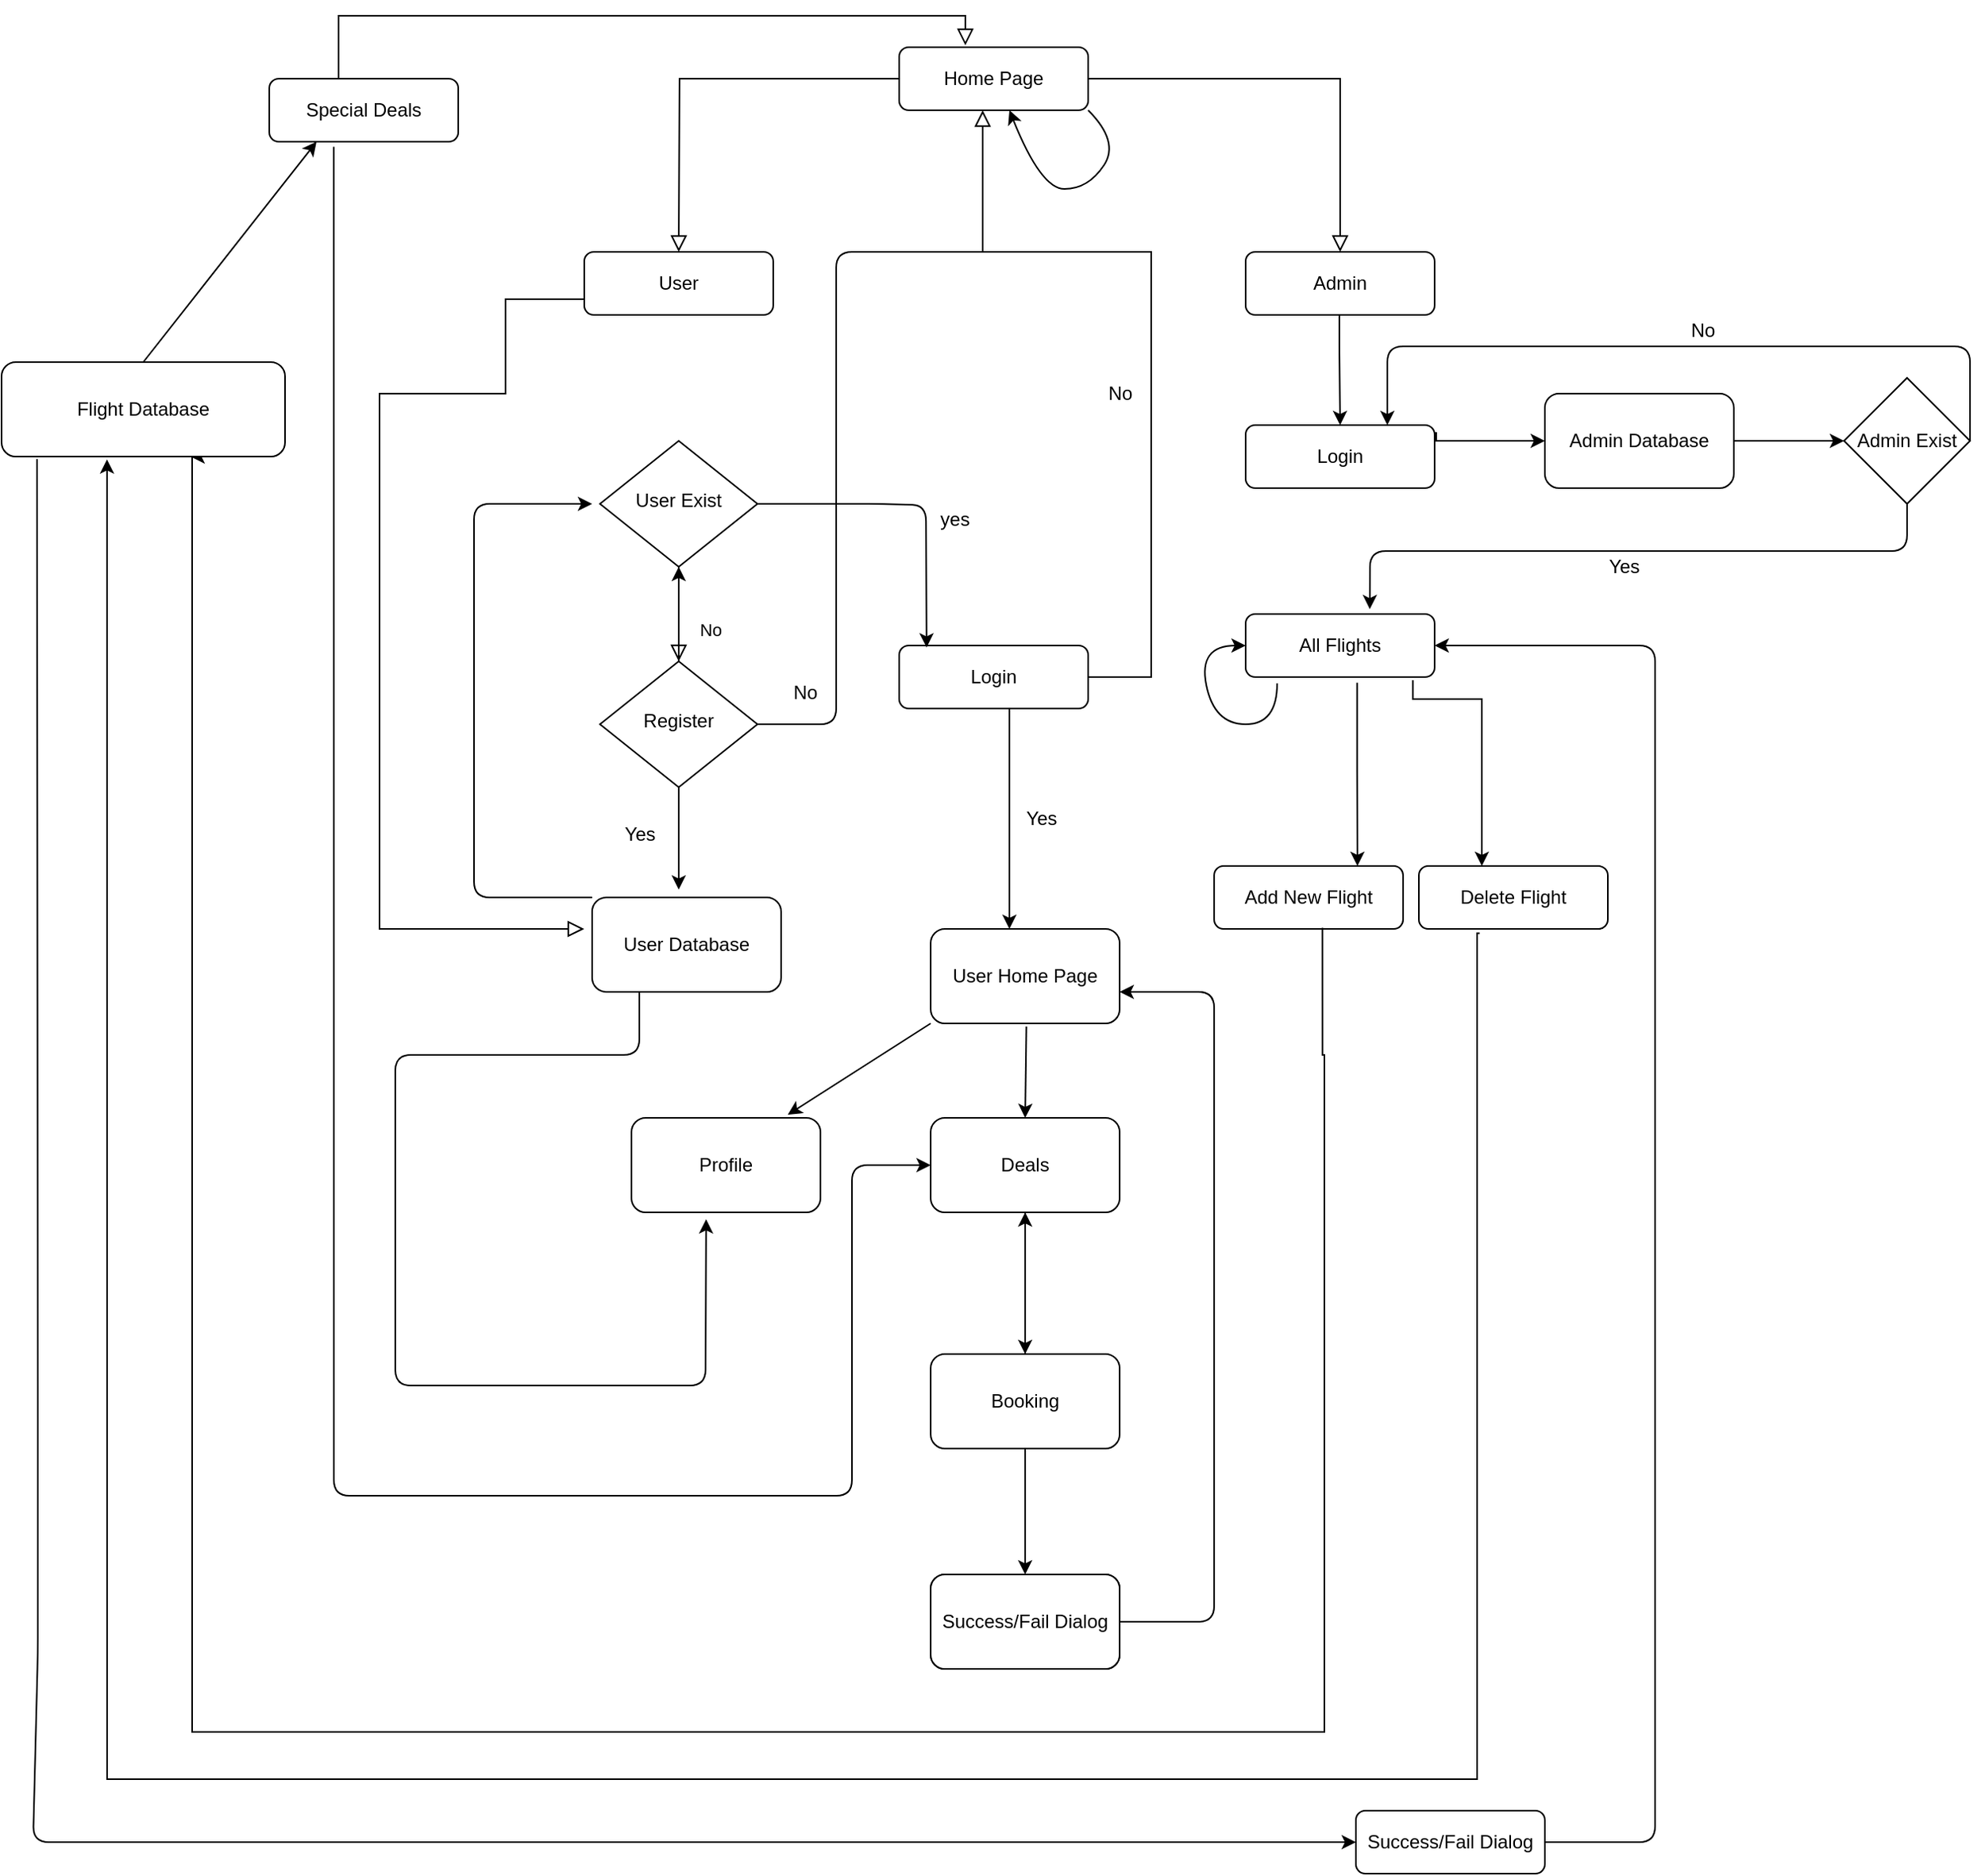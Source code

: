 <mxfile version="14.1.8" type="device"><diagram id="C5RBs43oDa-KdzZeNtuy" name="Page-1"><mxGraphModel dx="2903" dy="1294" grid="1" gridSize="10" guides="1" tooltips="1" connect="1" arrows="1" fold="1" page="1" pageScale="1" pageWidth="827" pageHeight="1169" math="0" shadow="0"><root><mxCell id="WIyWlLk6GJQsqaUBKTNV-0"/><mxCell id="WIyWlLk6GJQsqaUBKTNV-1" parent="WIyWlLk6GJQsqaUBKTNV-0"/><mxCell id="WIyWlLk6GJQsqaUBKTNV-2" value="" style="rounded=0;html=1;jettySize=auto;orthogonalLoop=1;fontSize=11;endArrow=block;endFill=0;endSize=8;strokeWidth=1;shadow=0;labelBackgroundColor=none;edgeStyle=orthogonalEdgeStyle;" parent="WIyWlLk6GJQsqaUBKTNV-1" source="WIyWlLk6GJQsqaUBKTNV-3" edge="1"><mxGeometry relative="1" as="geometry"><mxPoint x="220" y="170" as="targetPoint"/></mxGeometry></mxCell><mxCell id="WIyWlLk6GJQsqaUBKTNV-3" value="Home Page" style="rounded=1;whiteSpace=wrap;html=1;fontSize=12;glass=0;strokeWidth=1;shadow=0;" parent="WIyWlLk6GJQsqaUBKTNV-1" vertex="1"><mxGeometry x="360" y="40" width="120" height="40" as="geometry"/></mxCell><mxCell id="WIyWlLk6GJQsqaUBKTNV-7" value="User" style="rounded=1;whiteSpace=wrap;html=1;fontSize=12;glass=0;strokeWidth=1;shadow=0;" parent="WIyWlLk6GJQsqaUBKTNV-1" vertex="1"><mxGeometry x="160" y="170" width="120" height="40" as="geometry"/></mxCell><mxCell id="WIyWlLk6GJQsqaUBKTNV-8" value="No" style="rounded=0;html=1;jettySize=auto;orthogonalLoop=1;fontSize=11;endArrow=block;endFill=0;endSize=8;strokeWidth=1;shadow=0;labelBackgroundColor=none;edgeStyle=orthogonalEdgeStyle;" parent="WIyWlLk6GJQsqaUBKTNV-1" source="WIyWlLk6GJQsqaUBKTNV-10" edge="1"><mxGeometry x="0.333" y="20" relative="1" as="geometry"><mxPoint as="offset"/><mxPoint x="220" y="430" as="targetPoint"/></mxGeometry></mxCell><mxCell id="WIyWlLk6GJQsqaUBKTNV-10" value="User Exist" style="rhombus;whiteSpace=wrap;html=1;shadow=0;fontFamily=Helvetica;fontSize=12;align=center;strokeWidth=1;spacing=6;spacingTop=-4;" parent="WIyWlLk6GJQsqaUBKTNV-1" vertex="1"><mxGeometry x="170" y="290" width="100" height="80" as="geometry"/></mxCell><mxCell id="WIyWlLk6GJQsqaUBKTNV-12" value="Special Deals" style="rounded=1;whiteSpace=wrap;html=1;fontSize=12;glass=0;strokeWidth=1;shadow=0;" parent="WIyWlLk6GJQsqaUBKTNV-1" vertex="1"><mxGeometry x="-40" y="60" width="120" height="40" as="geometry"/></mxCell><mxCell id="thnMcAjqXUTYKUSBLARk-0" value="" style="rounded=0;html=1;jettySize=auto;orthogonalLoop=1;fontSize=11;endArrow=block;endFill=0;endSize=8;strokeWidth=1;shadow=0;labelBackgroundColor=none;edgeStyle=orthogonalEdgeStyle;exitX=1;exitY=0.5;exitDx=0;exitDy=0;" parent="WIyWlLk6GJQsqaUBKTNV-1" source="WIyWlLk6GJQsqaUBKTNV-3" edge="1"><mxGeometry relative="1" as="geometry"><mxPoint x="680" y="60" as="sourcePoint"/><mxPoint x="640" y="170" as="targetPoint"/><Array as="points"><mxPoint x="640" y="60"/><mxPoint x="640" y="170"/></Array></mxGeometry></mxCell><mxCell id="thnMcAjqXUTYKUSBLARk-1" value="Admin" style="rounded=1;whiteSpace=wrap;html=1;fontSize=12;glass=0;strokeWidth=1;shadow=0;" parent="WIyWlLk6GJQsqaUBKTNV-1" vertex="1"><mxGeometry x="580" y="170" width="120" height="40" as="geometry"/></mxCell><mxCell id="thnMcAjqXUTYKUSBLARk-2" value="" style="rounded=0;html=1;jettySize=auto;orthogonalLoop=1;fontSize=11;endArrow=block;endFill=0;endSize=8;strokeWidth=1;shadow=0;labelBackgroundColor=none;edgeStyle=orthogonalEdgeStyle;entryX=0.35;entryY=-0.03;entryDx=0;entryDy=0;entryPerimeter=0;" parent="WIyWlLk6GJQsqaUBKTNV-1" target="WIyWlLk6GJQsqaUBKTNV-3" edge="1"><mxGeometry relative="1" as="geometry"><mxPoint x="4" y="60" as="sourcePoint"/><mxPoint x="90" y="40" as="targetPoint"/><Array as="points"><mxPoint x="4" y="20"/><mxPoint x="402" y="20"/></Array></mxGeometry></mxCell><mxCell id="thnMcAjqXUTYKUSBLARk-5" value="" style="rounded=0;html=1;jettySize=auto;orthogonalLoop=1;fontSize=11;endArrow=block;endFill=0;endSize=8;strokeWidth=1;shadow=0;labelBackgroundColor=none;edgeStyle=orthogonalEdgeStyle;exitX=0;exitY=0.75;exitDx=0;exitDy=0;" parent="WIyWlLk6GJQsqaUBKTNV-1" source="WIyWlLk6GJQsqaUBKTNV-7" edge="1"><mxGeometry relative="1" as="geometry"><mxPoint x="110" y="310" as="sourcePoint"/><mxPoint x="160" y="600" as="targetPoint"/><Array as="points"><mxPoint x="110" y="200"/><mxPoint x="110" y="260"/><mxPoint x="30" y="260"/><mxPoint x="30" y="600"/></Array></mxGeometry></mxCell><mxCell id="thnMcAjqXUTYKUSBLARk-6" value="Login" style="rounded=1;whiteSpace=wrap;html=1;fontSize=12;glass=0;strokeWidth=1;shadow=0;" parent="WIyWlLk6GJQsqaUBKTNV-1" vertex="1"><mxGeometry x="360" y="420" width="120" height="40" as="geometry"/></mxCell><mxCell id="thnMcAjqXUTYKUSBLARk-7" value="" style="rounded=0;html=1;jettySize=auto;orthogonalLoop=1;fontSize=11;endArrow=block;endFill=0;endSize=8;strokeWidth=1;shadow=0;labelBackgroundColor=none;edgeStyle=orthogonalEdgeStyle;" parent="WIyWlLk6GJQsqaUBKTNV-1" edge="1"><mxGeometry relative="1" as="geometry"><mxPoint x="480" y="440" as="sourcePoint"/><mxPoint x="413" y="80" as="targetPoint"/><Array as="points"><mxPoint x="520" y="440"/><mxPoint x="520" y="170"/><mxPoint x="413" y="170"/></Array></mxGeometry></mxCell><mxCell id="thnMcAjqXUTYKUSBLARk-8" value="" style="endArrow=none;html=1;exitX=1;exitY=0.5;exitDx=0;exitDy=0;" parent="WIyWlLk6GJQsqaUBKTNV-1" source="thnMcAjqXUTYKUSBLARk-9" edge="1"><mxGeometry width="50" height="50" relative="1" as="geometry"><mxPoint x="280" y="440" as="sourcePoint"/><mxPoint x="420" y="170" as="targetPoint"/><Array as="points"><mxPoint x="320" y="470"/><mxPoint x="320" y="170"/></Array></mxGeometry></mxCell><mxCell id="thnMcAjqXUTYKUSBLARk-10" value="" style="edgeStyle=orthogonalEdgeStyle;rounded=0;orthogonalLoop=1;jettySize=auto;html=1;" parent="WIyWlLk6GJQsqaUBKTNV-1" source="thnMcAjqXUTYKUSBLARk-9" target="WIyWlLk6GJQsqaUBKTNV-10" edge="1"><mxGeometry relative="1" as="geometry"/></mxCell><mxCell id="thnMcAjqXUTYKUSBLARk-9" value="Register" style="rhombus;whiteSpace=wrap;html=1;shadow=0;fontFamily=Helvetica;fontSize=12;align=center;strokeWidth=1;spacing=6;spacingTop=-4;" parent="WIyWlLk6GJQsqaUBKTNV-1" vertex="1"><mxGeometry x="170" y="430" width="100" height="80" as="geometry"/></mxCell><mxCell id="thnMcAjqXUTYKUSBLARk-11" value="" style="edgeStyle=orthogonalEdgeStyle;rounded=0;orthogonalLoop=1;jettySize=auto;html=1;exitX=0.5;exitY=1;exitDx=0;exitDy=0;" parent="WIyWlLk6GJQsqaUBKTNV-1" source="thnMcAjqXUTYKUSBLARk-9" edge="1"><mxGeometry relative="1" as="geometry"><mxPoint x="210" y="640" as="sourcePoint"/><mxPoint x="220" y="575" as="targetPoint"/></mxGeometry></mxCell><mxCell id="thnMcAjqXUTYKUSBLARk-12" value="" style="edgeStyle=orthogonalEdgeStyle;rounded=0;orthogonalLoop=1;jettySize=auto;html=1;exitX=0.5;exitY=1;exitDx=0;exitDy=0;" parent="WIyWlLk6GJQsqaUBKTNV-1" edge="1"><mxGeometry relative="1" as="geometry"><mxPoint x="430" y="460" as="sourcePoint"/><mxPoint x="430" y="600" as="targetPoint"/></mxGeometry></mxCell><mxCell id="thnMcAjqXUTYKUSBLARk-14" value="User Home Page" style="rounded=1;whiteSpace=wrap;html=1;" parent="WIyWlLk6GJQsqaUBKTNV-1" vertex="1"><mxGeometry x="380" y="600" width="120" height="60" as="geometry"/></mxCell><mxCell id="thnMcAjqXUTYKUSBLARk-23" value="" style="edgeStyle=orthogonalEdgeStyle;rounded=0;orthogonalLoop=1;jettySize=auto;html=1;" parent="WIyWlLk6GJQsqaUBKTNV-1" source="thnMcAjqXUTYKUSBLARk-15" target="thnMcAjqXUTYKUSBLARk-19" edge="1"><mxGeometry relative="1" as="geometry"/></mxCell><mxCell id="thnMcAjqXUTYKUSBLARk-15" value="Deals" style="rounded=1;whiteSpace=wrap;html=1;" parent="WIyWlLk6GJQsqaUBKTNV-1" vertex="1"><mxGeometry x="380" y="720" width="120" height="60" as="geometry"/></mxCell><mxCell id="thnMcAjqXUTYKUSBLARk-16" value="Success/Fail Dialog" style="rounded=1;whiteSpace=wrap;html=1;" parent="WIyWlLk6GJQsqaUBKTNV-1" vertex="1"><mxGeometry x="380" y="1010" width="120" height="60" as="geometry"/></mxCell><mxCell id="thnMcAjqXUTYKUSBLARk-17" value="Profile" style="rounded=1;whiteSpace=wrap;html=1;" parent="WIyWlLk6GJQsqaUBKTNV-1" vertex="1"><mxGeometry x="190" y="720" width="120" height="60" as="geometry"/></mxCell><mxCell id="thnMcAjqXUTYKUSBLARk-18" value="" style="endArrow=classic;html=1;exitX=1;exitY=0.5;exitDx=0;exitDy=0;" parent="WIyWlLk6GJQsqaUBKTNV-1" source="thnMcAjqXUTYKUSBLARk-16" edge="1"><mxGeometry width="50" height="50" relative="1" as="geometry"><mxPoint x="500" y="900" as="sourcePoint"/><mxPoint x="500" y="640" as="targetPoint"/><Array as="points"><mxPoint x="560" y="1040"/><mxPoint x="560" y="640"/></Array></mxGeometry></mxCell><mxCell id="thnMcAjqXUTYKUSBLARk-24" value="" style="edgeStyle=orthogonalEdgeStyle;rounded=0;orthogonalLoop=1;jettySize=auto;html=1;" parent="WIyWlLk6GJQsqaUBKTNV-1" source="thnMcAjqXUTYKUSBLARk-19" target="thnMcAjqXUTYKUSBLARk-15" edge="1"><mxGeometry relative="1" as="geometry"/></mxCell><mxCell id="thnMcAjqXUTYKUSBLARk-26" value="" style="edgeStyle=orthogonalEdgeStyle;rounded=0;orthogonalLoop=1;jettySize=auto;html=1;" parent="WIyWlLk6GJQsqaUBKTNV-1" source="thnMcAjqXUTYKUSBLARk-19" target="thnMcAjqXUTYKUSBLARk-25" edge="1"><mxGeometry relative="1" as="geometry"/></mxCell><mxCell id="thnMcAjqXUTYKUSBLARk-19" value="Booking" style="rounded=1;whiteSpace=wrap;html=1;" parent="WIyWlLk6GJQsqaUBKTNV-1" vertex="1"><mxGeometry x="380" y="870" width="120" height="60" as="geometry"/></mxCell><mxCell id="thnMcAjqXUTYKUSBLARk-21" value="" style="endArrow=classic;html=1;exitX=0;exitY=1;exitDx=0;exitDy=0;entryX=0.827;entryY=-0.033;entryDx=0;entryDy=0;entryPerimeter=0;" parent="WIyWlLk6GJQsqaUBKTNV-1" source="thnMcAjqXUTYKUSBLARk-14" target="thnMcAjqXUTYKUSBLARk-17" edge="1"><mxGeometry width="50" height="50" relative="1" as="geometry"><mxPoint x="200" y="770" as="sourcePoint"/><mxPoint x="250" y="720" as="targetPoint"/></mxGeometry></mxCell><mxCell id="thnMcAjqXUTYKUSBLARk-22" value="" style="endArrow=classic;html=1;exitX=0;exitY=1;exitDx=0;exitDy=0;entryX=0.5;entryY=0;entryDx=0;entryDy=0;" parent="WIyWlLk6GJQsqaUBKTNV-1" target="thnMcAjqXUTYKUSBLARk-15" edge="1"><mxGeometry width="50" height="50" relative="1" as="geometry"><mxPoint x="440.76" y="661.98" as="sourcePoint"/><mxPoint x="350" y="720" as="targetPoint"/></mxGeometry></mxCell><mxCell id="thnMcAjqXUTYKUSBLARk-25" value="Success/Fail Dialog" style="rounded=1;whiteSpace=wrap;html=1;" parent="WIyWlLk6GJQsqaUBKTNV-1" vertex="1"><mxGeometry x="380" y="1010" width="120" height="60" as="geometry"/></mxCell><mxCell id="thnMcAjqXUTYKUSBLARk-28" value="" style="edgeStyle=orthogonalEdgeStyle;rounded=0;orthogonalLoop=1;jettySize=auto;html=1;exitX=0.5;exitY=1;exitDx=0;exitDy=0;" parent="WIyWlLk6GJQsqaUBKTNV-1" edge="1"><mxGeometry relative="1" as="geometry"><mxPoint x="639.5" y="210" as="sourcePoint"/><mxPoint x="640" y="280" as="targetPoint"/><Array as="points"><mxPoint x="640" y="230"/><mxPoint x="640" y="230"/></Array></mxGeometry></mxCell><mxCell id="thnMcAjqXUTYKUSBLARk-29" value="Login" style="rounded=1;whiteSpace=wrap;html=1;fontSize=12;glass=0;strokeWidth=1;shadow=0;" parent="WIyWlLk6GJQsqaUBKTNV-1" vertex="1"><mxGeometry x="580" y="280" width="120" height="40" as="geometry"/></mxCell><mxCell id="thnMcAjqXUTYKUSBLARk-31" value="All Flights" style="rounded=1;whiteSpace=wrap;html=1;fontSize=12;glass=0;strokeWidth=1;shadow=0;" parent="WIyWlLk6GJQsqaUBKTNV-1" vertex="1"><mxGeometry x="580" y="400" width="120" height="40" as="geometry"/></mxCell><mxCell id="thnMcAjqXUTYKUSBLARk-33" value="" style="curved=1;endArrow=classic;html=1;" parent="WIyWlLk6GJQsqaUBKTNV-1" edge="1"><mxGeometry width="50" height="50" relative="1" as="geometry"><mxPoint x="600" y="444" as="sourcePoint"/><mxPoint x="580" y="420" as="targetPoint"/><Array as="points"><mxPoint x="600" y="470"/><mxPoint x="560" y="470"/><mxPoint x="550" y="420"/></Array></mxGeometry></mxCell><mxCell id="thnMcAjqXUTYKUSBLARk-34" value="" style="edgeStyle=orthogonalEdgeStyle;rounded=0;orthogonalLoop=1;jettySize=auto;html=1;exitX=0.59;exitY=1.09;exitDx=0;exitDy=0;exitPerimeter=0;" parent="WIyWlLk6GJQsqaUBKTNV-1" source="thnMcAjqXUTYKUSBLARk-31" edge="1"><mxGeometry relative="1" as="geometry"><mxPoint x="639.5" y="710" as="sourcePoint"/><mxPoint x="651" y="560" as="targetPoint"/><Array as="points"><mxPoint x="651" y="500"/><mxPoint x="651" y="500"/></Array></mxGeometry></mxCell><mxCell id="thnMcAjqXUTYKUSBLARk-35" value="Add New Flight" style="rounded=1;whiteSpace=wrap;html=1;fontSize=12;glass=0;strokeWidth=1;shadow=0;" parent="WIyWlLk6GJQsqaUBKTNV-1" vertex="1"><mxGeometry x="560" y="560" width="120" height="40" as="geometry"/></mxCell><mxCell id="thnMcAjqXUTYKUSBLARk-38" value="" style="endArrow=classic;html=1;entryX=1;entryY=0.5;entryDx=0;entryDy=0;exitX=1;exitY=0.5;exitDx=0;exitDy=0;" parent="WIyWlLk6GJQsqaUBKTNV-1" target="thnMcAjqXUTYKUSBLARk-31" edge="1" source="thnMcAjqXUTYKUSBLARk-39"><mxGeometry width="50" height="50" relative="1" as="geometry"><mxPoint x="760" y="1110" as="sourcePoint"/><mxPoint x="770" y="535" as="targetPoint"/><Array as="points"><mxPoint x="840" y="1180"/><mxPoint x="840" y="1010"/><mxPoint x="840" y="900"/><mxPoint x="840" y="830"/><mxPoint x="840" y="720"/><mxPoint x="840" y="420"/></Array></mxGeometry></mxCell><mxCell id="thnMcAjqXUTYKUSBLARk-39" value="Success/Fail Dialog" style="rounded=1;whiteSpace=wrap;html=1;fontSize=12;glass=0;strokeWidth=1;shadow=0;" parent="WIyWlLk6GJQsqaUBKTNV-1" vertex="1"><mxGeometry x="650" y="1160" width="120" height="40" as="geometry"/></mxCell><mxCell id="thnMcAjqXUTYKUSBLARk-40" value="" style="edgeStyle=orthogonalEdgeStyle;rounded=0;orthogonalLoop=1;jettySize=auto;html=1;exitX=0.573;exitY=0.981;exitDx=0;exitDy=0;exitPerimeter=0;" parent="WIyWlLk6GJQsqaUBKTNV-1" edge="1" source="thnMcAjqXUTYKUSBLARk-35"><mxGeometry relative="1" as="geometry"><mxPoint x="630" y="620" as="sourcePoint"/><mxPoint x="-90" y="300" as="targetPoint"/><Array as="points"><mxPoint x="629" y="680"/><mxPoint x="630" y="680"/><mxPoint x="630" y="1110"/><mxPoint x="-89" y="1110"/><mxPoint x="-89" y="300"/></Array></mxGeometry></mxCell><mxCell id="thnMcAjqXUTYKUSBLARk-42" value="" style="curved=1;endArrow=classic;html=1;exitX=1;exitY=1;exitDx=0;exitDy=0;" parent="WIyWlLk6GJQsqaUBKTNV-1" source="WIyWlLk6GJQsqaUBKTNV-3" edge="1"><mxGeometry width="50" height="50" relative="1" as="geometry"><mxPoint x="480" y="104" as="sourcePoint"/><mxPoint x="430" y="80" as="targetPoint"/><Array as="points"><mxPoint x="500" y="100"/><mxPoint x="480" y="130"/><mxPoint x="450" y="130"/><mxPoint x="430" y="80"/></Array></mxGeometry></mxCell><mxCell id="hZ_1BLO1chw6V2oF9BUE-0" value="yes" style="text;html=1;align=center;verticalAlign=middle;resizable=0;points=[];autosize=1;" vertex="1" parent="WIyWlLk6GJQsqaUBKTNV-1"><mxGeometry x="380" y="330" width="30" height="20" as="geometry"/></mxCell><mxCell id="hZ_1BLO1chw6V2oF9BUE-1" value="No&lt;br&gt;" style="text;html=1;align=center;verticalAlign=middle;resizable=0;points=[];autosize=1;" vertex="1" parent="WIyWlLk6GJQsqaUBKTNV-1"><mxGeometry x="485" y="250" width="30" height="20" as="geometry"/></mxCell><mxCell id="hZ_1BLO1chw6V2oF9BUE-2" value="Yes&lt;br&gt;" style="text;html=1;align=center;verticalAlign=middle;resizable=0;points=[];autosize=1;" vertex="1" parent="WIyWlLk6GJQsqaUBKTNV-1"><mxGeometry x="435" y="520" width="30" height="20" as="geometry"/></mxCell><mxCell id="hZ_1BLO1chw6V2oF9BUE-3" value="Flight Database" style="rounded=1;whiteSpace=wrap;html=1;" vertex="1" parent="WIyWlLk6GJQsqaUBKTNV-1"><mxGeometry x="-210" y="240" width="180" height="60" as="geometry"/></mxCell><mxCell id="hZ_1BLO1chw6V2oF9BUE-4" value="" style="endArrow=classic;html=1;entryX=0.25;entryY=1;entryDx=0;entryDy=0;exitX=0.5;exitY=0;exitDx=0;exitDy=0;" edge="1" parent="WIyWlLk6GJQsqaUBKTNV-1" source="hZ_1BLO1chw6V2oF9BUE-3" target="WIyWlLk6GJQsqaUBKTNV-12"><mxGeometry width="50" height="50" relative="1" as="geometry"><mxPoint x="-90" y="250" as="sourcePoint"/><mxPoint x="-40" y="200" as="targetPoint"/></mxGeometry></mxCell><mxCell id="hZ_1BLO1chw6V2oF9BUE-6" value="" style="endArrow=classic;html=1;entryX=0.395;entryY=1.073;entryDx=0;entryDy=0;entryPerimeter=0;exitX=0.25;exitY=1;exitDx=0;exitDy=0;" edge="1" parent="WIyWlLk6GJQsqaUBKTNV-1" source="hZ_1BLO1chw6V2oF9BUE-13" target="thnMcAjqXUTYKUSBLARk-17"><mxGeometry width="50" height="50" relative="1" as="geometry"><mxPoint x="228.522" y="860" as="sourcePoint"/><mxPoint x="220" y="930" as="targetPoint"/><Array as="points"><mxPoint x="195" y="680"/><mxPoint x="40" y="680"/><mxPoint x="40" y="890"/><mxPoint x="237" y="890"/></Array></mxGeometry></mxCell><mxCell id="hZ_1BLO1chw6V2oF9BUE-10" value="" style="endArrow=classic;html=1;exitX=0.125;exitY=1.027;exitDx=0;exitDy=0;exitPerimeter=0;entryX=0;entryY=0.5;entryDx=0;entryDy=0;" edge="1" parent="WIyWlLk6GJQsqaUBKTNV-1" source="hZ_1BLO1chw6V2oF9BUE-3" target="thnMcAjqXUTYKUSBLARk-39"><mxGeometry width="50" height="50" relative="1" as="geometry"><mxPoint x="-100" y="360" as="sourcePoint"/><mxPoint x="-90" y="1160" as="targetPoint"/><Array as="points"><mxPoint x="-187" y="900"/><mxPoint x="-187" y="1060"/><mxPoint x="-190" y="1180"/><mxPoint x="-140" y="1180"/><mxPoint x="-90" y="1180"/></Array></mxGeometry></mxCell><mxCell id="hZ_1BLO1chw6V2oF9BUE-11" value="No" style="text;html=1;align=center;verticalAlign=middle;resizable=0;points=[];autosize=1;" vertex="1" parent="WIyWlLk6GJQsqaUBKTNV-1"><mxGeometry x="285" y="440" width="30" height="20" as="geometry"/></mxCell><mxCell id="hZ_1BLO1chw6V2oF9BUE-12" value="Yes&lt;br&gt;" style="text;html=1;align=center;verticalAlign=middle;resizable=0;points=[];autosize=1;" vertex="1" parent="WIyWlLk6GJQsqaUBKTNV-1"><mxGeometry x="180" y="530" width="30" height="20" as="geometry"/></mxCell><mxCell id="hZ_1BLO1chw6V2oF9BUE-13" value="User Database" style="rounded=1;whiteSpace=wrap;html=1;" vertex="1" parent="WIyWlLk6GJQsqaUBKTNV-1"><mxGeometry x="165" y="580" width="120" height="60" as="geometry"/></mxCell><mxCell id="hZ_1BLO1chw6V2oF9BUE-15" value="" style="endArrow=classic;html=1;entryX=0.145;entryY=0.03;entryDx=0;entryDy=0;entryPerimeter=0;exitX=1;exitY=0.5;exitDx=0;exitDy=0;" edge="1" parent="WIyWlLk6GJQsqaUBKTNV-1" source="WIyWlLk6GJQsqaUBKTNV-10" target="thnMcAjqXUTYKUSBLARk-6"><mxGeometry width="50" height="50" relative="1" as="geometry"><mxPoint x="310" y="331" as="sourcePoint"/><mxPoint x="350" y="450" as="targetPoint"/><Array as="points"><mxPoint x="350" y="330"/><mxPoint x="377" y="331"/></Array></mxGeometry></mxCell><mxCell id="hZ_1BLO1chw6V2oF9BUE-17" value="Delete Flight" style="rounded=1;whiteSpace=wrap;html=1;fontSize=12;glass=0;strokeWidth=1;shadow=0;" vertex="1" parent="WIyWlLk6GJQsqaUBKTNV-1"><mxGeometry x="690" y="560" width="120" height="40" as="geometry"/></mxCell><mxCell id="hZ_1BLO1chw6V2oF9BUE-18" value="" style="edgeStyle=orthogonalEdgeStyle;rounded=0;orthogonalLoop=1;jettySize=auto;html=1;exitX=0.885;exitY=1.05;exitDx=0;exitDy=0;exitPerimeter=0;" edge="1" parent="WIyWlLk6GJQsqaUBKTNV-1" source="thnMcAjqXUTYKUSBLARk-31"><mxGeometry relative="1" as="geometry"><mxPoint x="660.8" y="453.6" as="sourcePoint"/><mxPoint x="730" y="560" as="targetPoint"/><Array as="points"><mxPoint x="686" y="454"/><mxPoint x="730" y="454"/><mxPoint x="730" y="560"/></Array></mxGeometry></mxCell><mxCell id="hZ_1BLO1chw6V2oF9BUE-20" value="" style="edgeStyle=orthogonalEdgeStyle;rounded=0;orthogonalLoop=1;jettySize=auto;html=1;exitX=0.322;exitY=1.07;exitDx=0;exitDy=0;exitPerimeter=0;entryX=0.372;entryY=1.03;entryDx=0;entryDy=0;entryPerimeter=0;" edge="1" parent="WIyWlLk6GJQsqaUBKTNV-1" source="hZ_1BLO1chw6V2oF9BUE-17" target="hZ_1BLO1chw6V2oF9BUE-3"><mxGeometry relative="1" as="geometry"><mxPoint x="746.5" y="610" as="sourcePoint"/><mxPoint x="-140" y="330" as="targetPoint"/><Array as="points"><mxPoint x="727" y="603"/><mxPoint x="727" y="1140"/><mxPoint x="-143" y="1140"/></Array></mxGeometry></mxCell><mxCell id="hZ_1BLO1chw6V2oF9BUE-21" value="Admin Database" style="rounded=1;whiteSpace=wrap;html=1;" vertex="1" parent="WIyWlLk6GJQsqaUBKTNV-1"><mxGeometry x="770" y="260" width="120" height="60" as="geometry"/></mxCell><mxCell id="hZ_1BLO1chw6V2oF9BUE-22" value="" style="edgeStyle=orthogonalEdgeStyle;rounded=0;orthogonalLoop=1;jettySize=auto;html=1;exitX=0.5;exitY=1;exitDx=0;exitDy=0;" edge="1" parent="WIyWlLk6GJQsqaUBKTNV-1"><mxGeometry relative="1" as="geometry"><mxPoint x="700.0" y="290" as="sourcePoint"/><mxPoint x="770" y="290" as="targetPoint"/><Array as="points"><mxPoint x="700" y="285"/><mxPoint x="701" y="290"/></Array></mxGeometry></mxCell><mxCell id="hZ_1BLO1chw6V2oF9BUE-23" value="Admin Exist" style="rhombus;whiteSpace=wrap;html=1;" vertex="1" parent="WIyWlLk6GJQsqaUBKTNV-1"><mxGeometry x="960" y="250" width="80" height="80" as="geometry"/></mxCell><mxCell id="hZ_1BLO1chw6V2oF9BUE-24" value="" style="endArrow=classic;html=1;entryX=0.657;entryY=-0.078;entryDx=0;entryDy=0;entryPerimeter=0;exitX=0.5;exitY=1;exitDx=0;exitDy=0;" edge="1" parent="WIyWlLk6GJQsqaUBKTNV-1" source="hZ_1BLO1chw6V2oF9BUE-23" target="thnMcAjqXUTYKUSBLARk-31"><mxGeometry width="50" height="50" relative="1" as="geometry"><mxPoint x="910" y="360" as="sourcePoint"/><mxPoint x="660" y="370" as="targetPoint"/><Array as="points"><mxPoint x="1000" y="360"/><mxPoint x="910" y="360"/><mxPoint x="659" y="360"/></Array></mxGeometry></mxCell><mxCell id="hZ_1BLO1chw6V2oF9BUE-25" value="" style="endArrow=classic;html=1;entryX=0.75;entryY=0;entryDx=0;entryDy=0;exitX=1;exitY=0.5;exitDx=0;exitDy=0;" edge="1" parent="WIyWlLk6GJQsqaUBKTNV-1" source="hZ_1BLO1chw6V2oF9BUE-23" target="thnMcAjqXUTYKUSBLARk-29"><mxGeometry width="50" height="50" relative="1" as="geometry"><mxPoint x="950" y="290" as="sourcePoint"/><mxPoint x="680" y="220" as="targetPoint"/><Array as="points"><mxPoint x="1040" y="230"/><mxPoint x="950" y="230"/><mxPoint x="670" y="230"/></Array></mxGeometry></mxCell><mxCell id="hZ_1BLO1chw6V2oF9BUE-26" value="No" style="text;html=1;align=center;verticalAlign=middle;resizable=0;points=[];autosize=1;" vertex="1" parent="WIyWlLk6GJQsqaUBKTNV-1"><mxGeometry x="855" y="210" width="30" height="20" as="geometry"/></mxCell><mxCell id="hZ_1BLO1chw6V2oF9BUE-27" value="Yes" style="text;html=1;align=center;verticalAlign=middle;resizable=0;points=[];autosize=1;" vertex="1" parent="WIyWlLk6GJQsqaUBKTNV-1"><mxGeometry x="805" y="360" width="30" height="20" as="geometry"/></mxCell><mxCell id="hZ_1BLO1chw6V2oF9BUE-29" value="" style="endArrow=classic;html=1;exitX=1;exitY=0.5;exitDx=0;exitDy=0;entryX=0;entryY=0.5;entryDx=0;entryDy=0;" edge="1" parent="WIyWlLk6GJQsqaUBKTNV-1" source="hZ_1BLO1chw6V2oF9BUE-21" target="hZ_1BLO1chw6V2oF9BUE-23"><mxGeometry width="50" height="50" relative="1" as="geometry"><mxPoint x="680" y="480" as="sourcePoint"/><mxPoint x="730" y="430" as="targetPoint"/></mxGeometry></mxCell><mxCell id="hZ_1BLO1chw6V2oF9BUE-30" value="" style="endArrow=classic;html=1;exitX=0;exitY=0;exitDx=0;exitDy=0;" edge="1" parent="WIyWlLk6GJQsqaUBKTNV-1" source="hZ_1BLO1chw6V2oF9BUE-13"><mxGeometry width="50" height="50" relative="1" as="geometry"><mxPoint x="450" y="400" as="sourcePoint"/><mxPoint x="165" y="330" as="targetPoint"/><Array as="points"><mxPoint x="90" y="580"/><mxPoint x="90" y="330"/></Array></mxGeometry></mxCell><mxCell id="hZ_1BLO1chw6V2oF9BUE-32" value="" style="endArrow=classic;html=1;entryX=0;entryY=0.5;entryDx=0;entryDy=0;exitX=0.341;exitY=1.081;exitDx=0;exitDy=0;exitPerimeter=0;" edge="1" parent="WIyWlLk6GJQsqaUBKTNV-1" source="WIyWlLk6GJQsqaUBKTNV-12" target="thnMcAjqXUTYKUSBLARk-15"><mxGeometry width="50" height="50" relative="1" as="geometry"><mxPoint x="30" y="100" as="sourcePoint"/><mxPoint x="20" y="991.882" as="targetPoint"/><Array as="points"><mxPoint x="1" y="660"/><mxPoint x="1" y="920"/><mxPoint x="1" y="960"/><mxPoint x="330" y="960"/><mxPoint x="330" y="750"/></Array></mxGeometry></mxCell></root></mxGraphModel></diagram></mxfile>